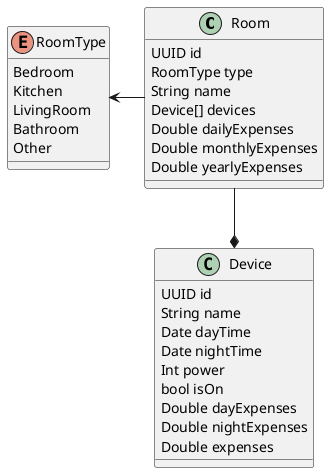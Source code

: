 @startuml

class Room {
	UUID id
	RoomType type
	String name
	Device[] devices
	Double dailyExpenses
	Double monthlyExpenses
	Double yearlyExpenses
}

class Device {
	UUID id
	String name
	Date dayTime
	Date nightTime
	Int power
	bool isOn
	Double dayExpenses
	Double nightExpenses
	Double expenses
}

enum RoomType {
	Bedroom
	Kitchen
	LivingRoom
	Bathroom
	Other
}

RoomType <- Room
Room --* Device

@enduml

